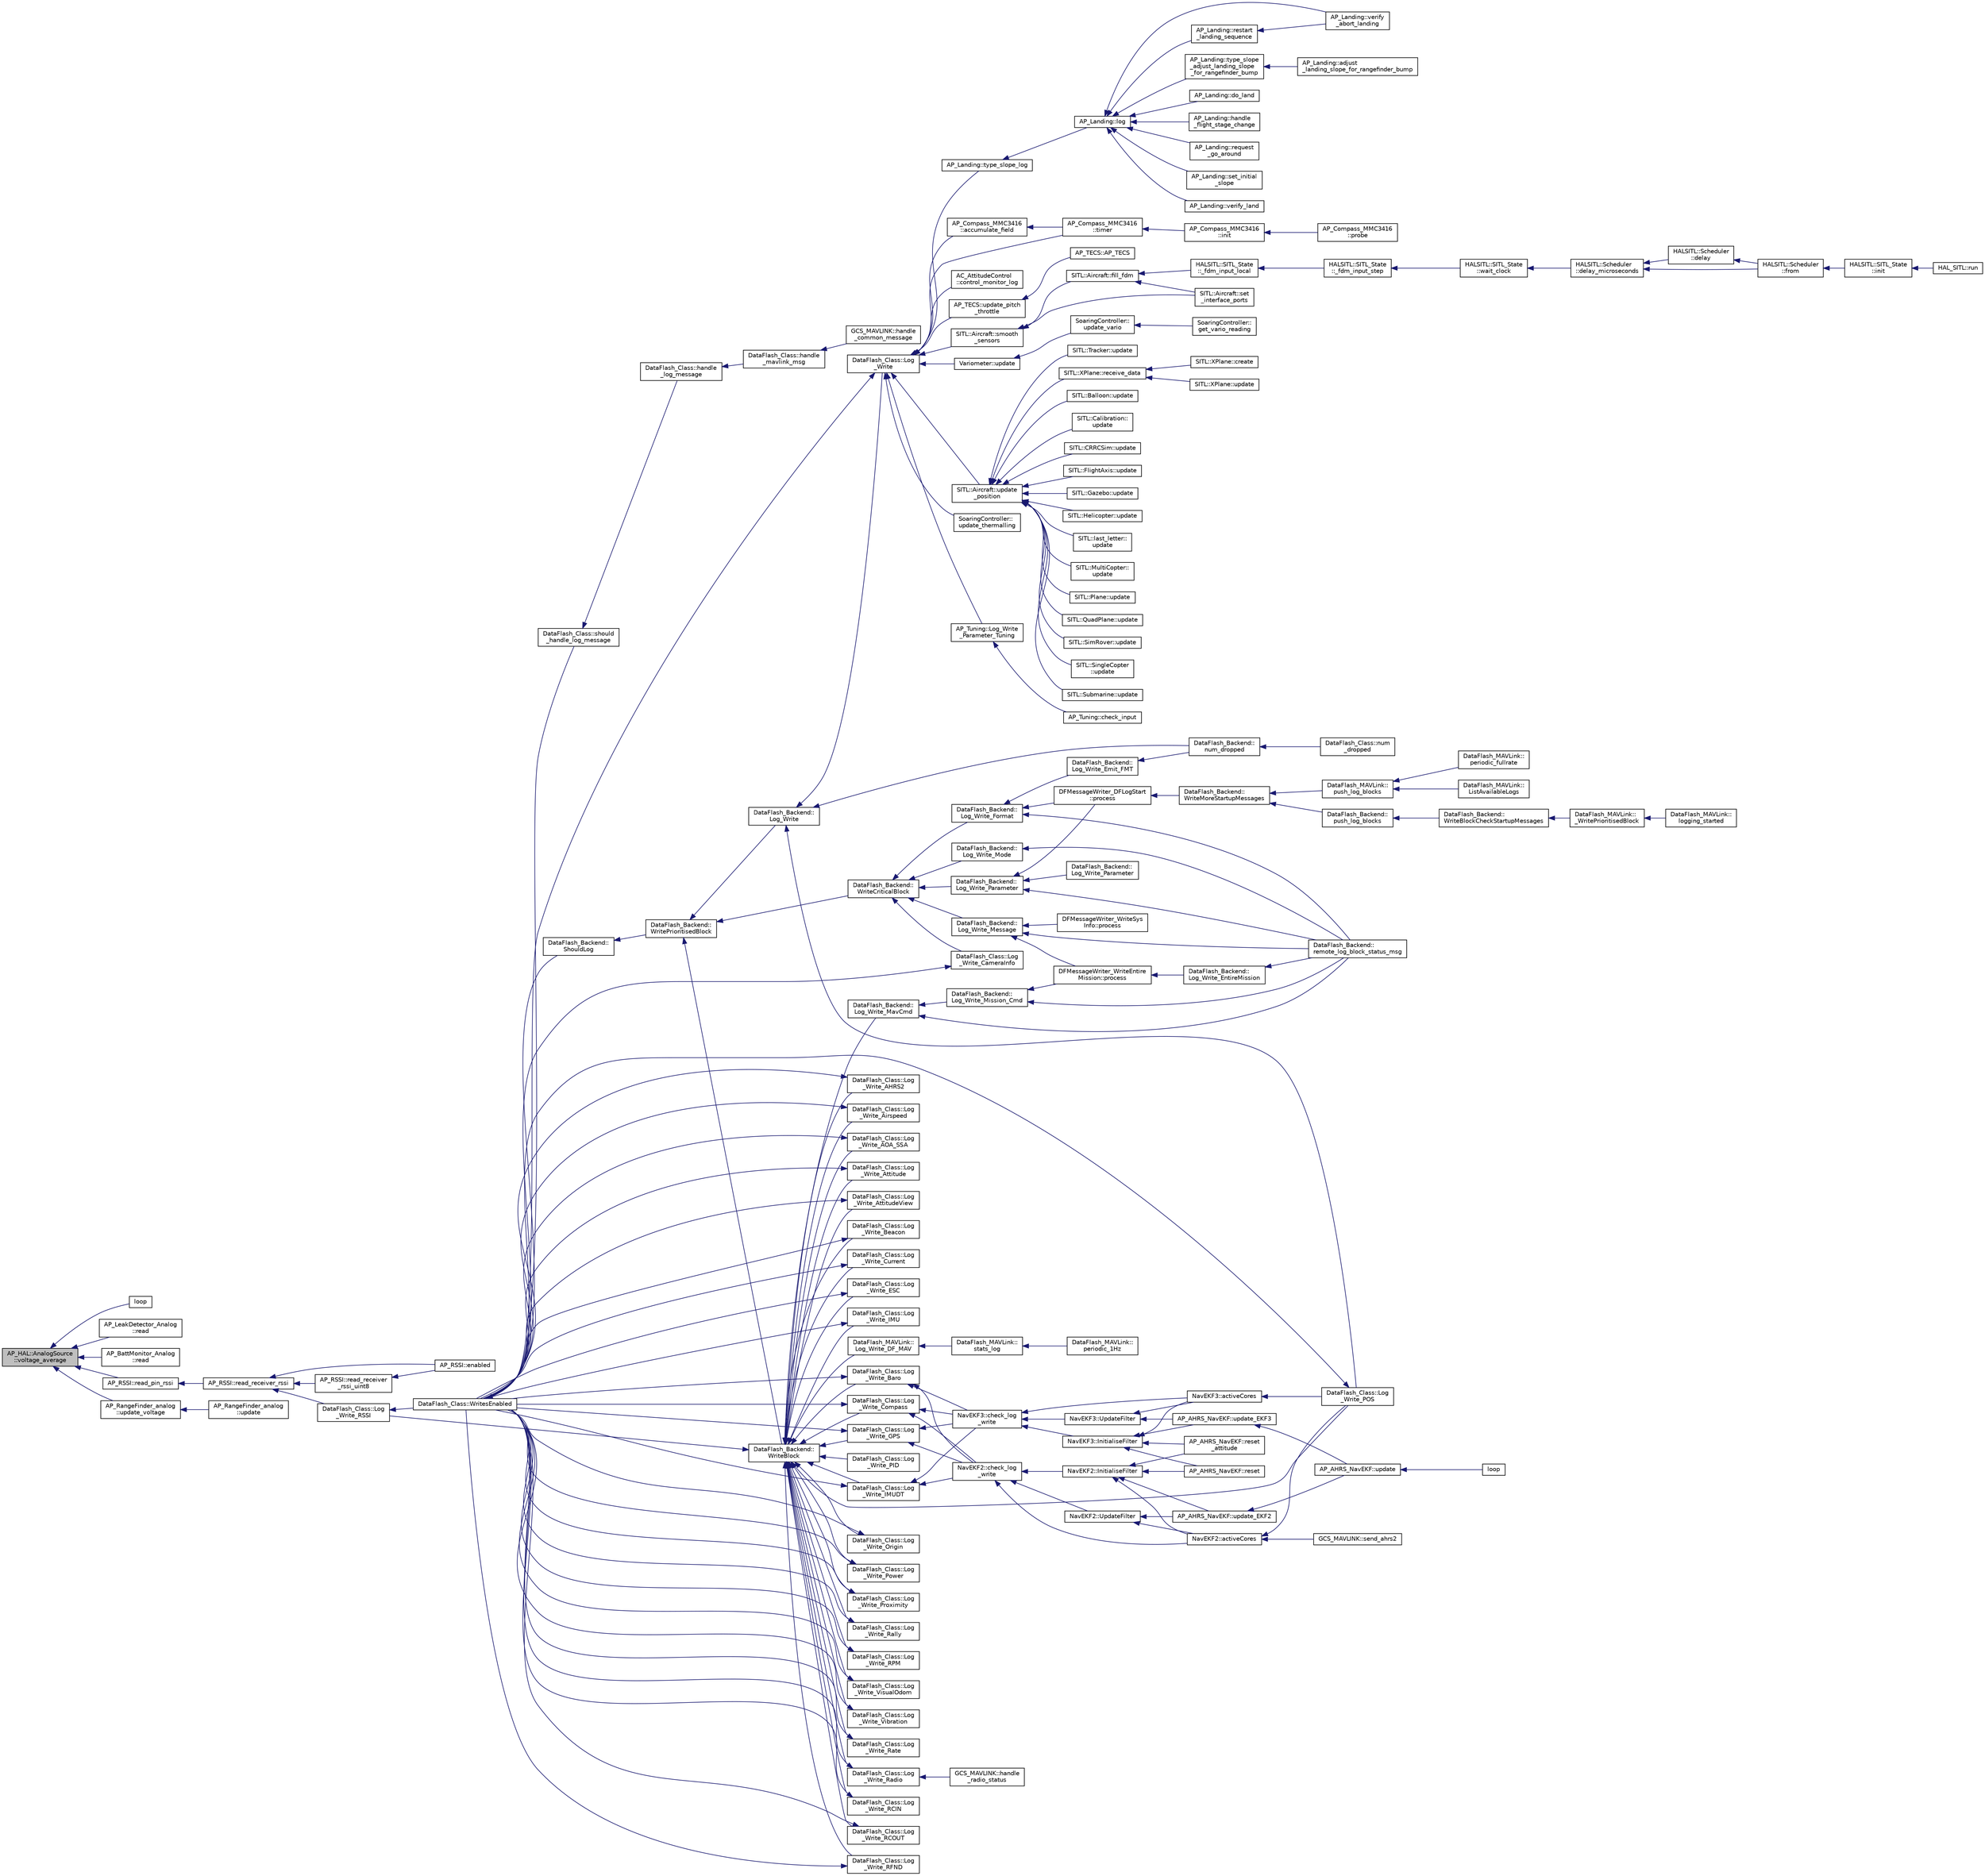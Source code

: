 digraph "AP_HAL::AnalogSource::voltage_average"
{
 // INTERACTIVE_SVG=YES
  edge [fontname="Helvetica",fontsize="10",labelfontname="Helvetica",labelfontsize="10"];
  node [fontname="Helvetica",fontsize="10",shape=record];
  rankdir="LR";
  Node1 [label="AP_HAL::AnalogSource\l::voltage_average",height=0.2,width=0.4,color="black", fillcolor="grey75", style="filled", fontcolor="black"];
  Node1 -> Node2 [dir="back",color="midnightblue",fontsize="10",style="solid",fontname="Helvetica"];
  Node2 [label="loop",height=0.2,width=0.4,color="black", fillcolor="white", style="filled",URL="$examples_2AnalogIn_2AnalogIn_8cpp.html#afe461d27b9c48d5921c00d521181f12f"];
  Node1 -> Node3 [dir="back",color="midnightblue",fontsize="10",style="solid",fontname="Helvetica"];
  Node3 [label="AP_LeakDetector_Analog\l::read",height=0.2,width=0.4,color="black", fillcolor="white", style="filled",URL="$classAP__LeakDetector__Analog.html#ae6742b990d40b44c8d46417a484431c1"];
  Node1 -> Node4 [dir="back",color="midnightblue",fontsize="10",style="solid",fontname="Helvetica"];
  Node4 [label="AP_BattMonitor_Analog\l::read",height=0.2,width=0.4,color="black", fillcolor="white", style="filled",URL="$classAP__BattMonitor__Analog.html#aea3c22d36fc78bf8d9b8a86a193f3eae",tooltip="Read the battery voltage and current. Should be called at 10hz. "];
  Node1 -> Node5 [dir="back",color="midnightblue",fontsize="10",style="solid",fontname="Helvetica"];
  Node5 [label="AP_RSSI::read_pin_rssi",height=0.2,width=0.4,color="black", fillcolor="white", style="filled",URL="$classAP__RSSI.html#a8730c21d64b6213e0cfd830bed0d0a12"];
  Node5 -> Node6 [dir="back",color="midnightblue",fontsize="10",style="solid",fontname="Helvetica"];
  Node6 [label="AP_RSSI::read_receiver_rssi",height=0.2,width=0.4,color="black", fillcolor="white", style="filled",URL="$classAP__RSSI.html#aaf433294279d2da28157c6036faee2fa"];
  Node6 -> Node7 [dir="back",color="midnightblue",fontsize="10",style="solid",fontname="Helvetica"];
  Node7 [label="AP_RSSI::enabled",height=0.2,width=0.4,color="black", fillcolor="white", style="filled",URL="$classAP__RSSI.html#ab20b00c98c3d64358f968820ffdbb47e"];
  Node6 -> Node8 [dir="back",color="midnightblue",fontsize="10",style="solid",fontname="Helvetica"];
  Node8 [label="DataFlash_Class::Log\l_Write_RSSI",height=0.2,width=0.4,color="black", fillcolor="white", style="filled",URL="$classDataFlash__Class.html#ab89b9493bafe090db104589de9bc100c"];
  Node8 -> Node9 [dir="back",color="midnightblue",fontsize="10",style="solid",fontname="Helvetica"];
  Node9 [label="DataFlash_Class::WritesEnabled",height=0.2,width=0.4,color="black", fillcolor="white", style="filled",URL="$classDataFlash__Class.html#a680528ccef337901407a125439e1f397"];
  Node9 -> Node10 [dir="back",color="midnightblue",fontsize="10",style="solid",fontname="Helvetica"];
  Node10 [label="DataFlash_Class::should\l_handle_log_message",height=0.2,width=0.4,color="black", fillcolor="white", style="filled",URL="$classDataFlash__Class.html#a1f5e7a1ba369422c7df05cd384019b0e"];
  Node10 -> Node11 [dir="back",color="midnightblue",fontsize="10",style="solid",fontname="Helvetica"];
  Node11 [label="DataFlash_Class::handle\l_log_message",height=0.2,width=0.4,color="black", fillcolor="white", style="filled",URL="$classDataFlash__Class.html#a54a0f06df82820b62ec798a212821d25"];
  Node11 -> Node12 [dir="back",color="midnightblue",fontsize="10",style="solid",fontname="Helvetica"];
  Node12 [label="DataFlash_Class::handle\l_mavlink_msg",height=0.2,width=0.4,color="black", fillcolor="white", style="filled",URL="$classDataFlash__Class.html#a06ce95acf59edd4dd3b8aa7246913e7a"];
  Node12 -> Node13 [dir="back",color="midnightblue",fontsize="10",style="solid",fontname="Helvetica"];
  Node13 [label="GCS_MAVLINK::handle\l_common_message",height=0.2,width=0.4,color="black", fillcolor="white", style="filled",URL="$structGCS__MAVLINK.html#a13da94a2548ade6552a5250eb3251e89"];
  Node9 -> Node14 [dir="back",color="midnightblue",fontsize="10",style="solid",fontname="Helvetica"];
  Node14 [label="DataFlash_Backend::\lShouldLog",height=0.2,width=0.4,color="black", fillcolor="white", style="filled",URL="$classDataFlash__Backend.html#ae29c274eff677e46bb9e404656194789"];
  Node14 -> Node15 [dir="back",color="midnightblue",fontsize="10",style="solid",fontname="Helvetica"];
  Node15 [label="DataFlash_Backend::\lWritePrioritisedBlock",height=0.2,width=0.4,color="black", fillcolor="white", style="filled",URL="$classDataFlash__Backend.html#a70bd07e118265442caab0d742cb06abc"];
  Node15 -> Node16 [dir="back",color="midnightblue",fontsize="10",style="solid",fontname="Helvetica"];
  Node16 [label="DataFlash_Backend::\lLog_Write",height=0.2,width=0.4,color="black", fillcolor="white", style="filled",URL="$classDataFlash__Backend.html#a701111d46c96bfab23971267f325ddd3"];
  Node16 -> Node17 [dir="back",color="midnightblue",fontsize="10",style="solid",fontname="Helvetica"];
  Node17 [label="DataFlash_Class::Log\l_Write",height=0.2,width=0.4,color="black", fillcolor="white", style="filled",URL="$classDataFlash__Class.html#a379c836ed19feeac263fcd994b60226b"];
  Node17 -> Node18 [dir="back",color="midnightblue",fontsize="10",style="solid",fontname="Helvetica"];
  Node18 [label="AP_Compass_MMC3416\l::accumulate_field",height=0.2,width=0.4,color="black", fillcolor="white", style="filled",URL="$classAP__Compass__MMC3416.html#aa81525e474696e469db55ad9712a1b4f"];
  Node18 -> Node19 [dir="back",color="midnightblue",fontsize="10",style="solid",fontname="Helvetica"];
  Node19 [label="AP_Compass_MMC3416\l::timer",height=0.2,width=0.4,color="black", fillcolor="white", style="filled",URL="$classAP__Compass__MMC3416.html#a8b5b61173af45f3892c51bbeda783190"];
  Node19 -> Node20 [dir="back",color="midnightblue",fontsize="10",style="solid",fontname="Helvetica"];
  Node20 [label="AP_Compass_MMC3416\l::init",height=0.2,width=0.4,color="black", fillcolor="white", style="filled",URL="$classAP__Compass__MMC3416.html#af9749d12b13a50641e4c2b7b8b702ac2"];
  Node20 -> Node21 [dir="back",color="midnightblue",fontsize="10",style="solid",fontname="Helvetica"];
  Node21 [label="AP_Compass_MMC3416\l::probe",height=0.2,width=0.4,color="black", fillcolor="white", style="filled",URL="$classAP__Compass__MMC3416.html#a45317bd66ff02b0b69e17221ff572261"];
  Node17 -> Node22 [dir="back",color="midnightblue",fontsize="10",style="solid",fontname="Helvetica"];
  Node22 [label="AC_AttitudeControl\l::control_monitor_log",height=0.2,width=0.4,color="black", fillcolor="white", style="filled",URL="$classAC__AttitudeControl.html#a24124a33c8cd7a9cd575d0c16a1e2d5b"];
  Node17 -> Node23 [dir="back",color="midnightblue",fontsize="10",style="solid",fontname="Helvetica"];
  Node23 [label="AP_Tuning::Log_Write\l_Parameter_Tuning",height=0.2,width=0.4,color="black", fillcolor="white", style="filled",URL="$classAP__Tuning.html#abc35074ce5f7c46fbbc644d80c3dc15a"];
  Node23 -> Node24 [dir="back",color="midnightblue",fontsize="10",style="solid",fontname="Helvetica"];
  Node24 [label="AP_Tuning::check_input",height=0.2,width=0.4,color="black", fillcolor="white", style="filled",URL="$classAP__Tuning.html#a26bf8c5e3711e547ce95654ca285fecb"];
  Node17 -> Node25 [dir="back",color="midnightblue",fontsize="10",style="solid",fontname="Helvetica"];
  Node25 [label="SITL::Aircraft::smooth\l_sensors",height=0.2,width=0.4,color="black", fillcolor="white", style="filled",URL="$classSITL_1_1Aircraft.html#a8b835df207c22a4d9bc24b14525ce968"];
  Node25 -> Node26 [dir="back",color="midnightblue",fontsize="10",style="solid",fontname="Helvetica"];
  Node26 [label="SITL::Aircraft::fill_fdm",height=0.2,width=0.4,color="black", fillcolor="white", style="filled",URL="$classSITL_1_1Aircraft.html#a07b38044e8a77d5f48db38e9913e06db"];
  Node26 -> Node27 [dir="back",color="midnightblue",fontsize="10",style="solid",fontname="Helvetica"];
  Node27 [label="HALSITL::SITL_State\l::_fdm_input_local",height=0.2,width=0.4,color="black", fillcolor="white", style="filled",URL="$classHALSITL_1_1SITL__State.html#a141fe78b0702ab2f2ac4cafc221fdb97"];
  Node27 -> Node28 [dir="back",color="midnightblue",fontsize="10",style="solid",fontname="Helvetica"];
  Node28 [label="HALSITL::SITL_State\l::_fdm_input_step",height=0.2,width=0.4,color="black", fillcolor="white", style="filled",URL="$classHALSITL_1_1SITL__State.html#ae31c93a26ca780bb508dded2498e2e93"];
  Node28 -> Node29 [dir="back",color="midnightblue",fontsize="10",style="solid",fontname="Helvetica"];
  Node29 [label="HALSITL::SITL_State\l::wait_clock",height=0.2,width=0.4,color="black", fillcolor="white", style="filled",URL="$classHALSITL_1_1SITL__State.html#a3eeaf330efded46259bbf64fc53e6b9f"];
  Node29 -> Node30 [dir="back",color="midnightblue",fontsize="10",style="solid",fontname="Helvetica"];
  Node30 [label="HALSITL::Scheduler\l::delay_microseconds",height=0.2,width=0.4,color="black", fillcolor="white", style="filled",URL="$classHALSITL_1_1Scheduler.html#a4cffd5bcba0175bf49c7aa75ff3bf09a"];
  Node30 -> Node31 [dir="back",color="midnightblue",fontsize="10",style="solid",fontname="Helvetica"];
  Node31 [label="HALSITL::Scheduler\l::from",height=0.2,width=0.4,color="black", fillcolor="white", style="filled",URL="$classHALSITL_1_1Scheduler.html#a2c3ea70328333081349821921242cb39"];
  Node31 -> Node32 [dir="back",color="midnightblue",fontsize="10",style="solid",fontname="Helvetica"];
  Node32 [label="HALSITL::SITL_State\l::init",height=0.2,width=0.4,color="black", fillcolor="white", style="filled",URL="$classHALSITL_1_1SITL__State.html#a7059cb4e279007aae9b06757a68c15af"];
  Node32 -> Node33 [dir="back",color="midnightblue",fontsize="10",style="solid",fontname="Helvetica"];
  Node33 [label="HAL_SITL::run",height=0.2,width=0.4,color="black", fillcolor="white", style="filled",URL="$classHAL__SITL.html#add0e35ac5a212a6b187c55186c8f026a"];
  Node30 -> Node34 [dir="back",color="midnightblue",fontsize="10",style="solid",fontname="Helvetica"];
  Node34 [label="HALSITL::Scheduler\l::delay",height=0.2,width=0.4,color="black", fillcolor="white", style="filled",URL="$classHALSITL_1_1Scheduler.html#a14f3239ecbb9889823b20dc9de655c2f"];
  Node34 -> Node31 [dir="back",color="midnightblue",fontsize="10",style="solid",fontname="Helvetica"];
  Node26 -> Node35 [dir="back",color="midnightblue",fontsize="10",style="solid",fontname="Helvetica"];
  Node35 [label="SITL::Aircraft::set\l_interface_ports",height=0.2,width=0.4,color="black", fillcolor="white", style="filled",URL="$classSITL_1_1Aircraft.html#a061f04e9f5bc75cc1f250a4e7c3d8421"];
  Node25 -> Node35 [dir="back",color="midnightblue",fontsize="10",style="solid",fontname="Helvetica"];
  Node17 -> Node19 [dir="back",color="midnightblue",fontsize="10",style="solid",fontname="Helvetica"];
  Node17 -> Node36 [dir="back",color="midnightblue",fontsize="10",style="solid",fontname="Helvetica"];
  Node36 [label="AP_Landing::type_slope_log",height=0.2,width=0.4,color="black", fillcolor="white", style="filled",URL="$classAP__Landing.html#ac0b5a7424b989984441d47159f9e691c"];
  Node36 -> Node37 [dir="back",color="midnightblue",fontsize="10",style="solid",fontname="Helvetica"];
  Node37 [label="AP_Landing::log",height=0.2,width=0.4,color="black", fillcolor="white", style="filled",URL="$classAP__Landing.html#afbaa15e50629185cb1c1dcb1c41289d8"];
  Node37 -> Node38 [dir="back",color="midnightblue",fontsize="10",style="solid",fontname="Helvetica"];
  Node38 [label="AP_Landing::do_land",height=0.2,width=0.4,color="black", fillcolor="white", style="filled",URL="$classAP__Landing.html#ac7cb51eaa69d1bed262223b56ee2c4ce"];
  Node37 -> Node39 [dir="back",color="midnightblue",fontsize="10",style="solid",fontname="Helvetica"];
  Node39 [label="AP_Landing::handle\l_flight_stage_change",height=0.2,width=0.4,color="black", fillcolor="white", style="filled",URL="$classAP__Landing.html#a9f6d861fd1bf8df96c061931179095c0"];
  Node37 -> Node40 [dir="back",color="midnightblue",fontsize="10",style="solid",fontname="Helvetica"];
  Node40 [label="AP_Landing::request\l_go_around",height=0.2,width=0.4,color="black", fillcolor="white", style="filled",URL="$classAP__Landing.html#afc506451afaaca18bebe5746f1caf448"];
  Node37 -> Node41 [dir="back",color="midnightblue",fontsize="10",style="solid",fontname="Helvetica"];
  Node41 [label="AP_Landing::restart\l_landing_sequence",height=0.2,width=0.4,color="black", fillcolor="white", style="filled",URL="$classAP__Landing.html#a4cb652398231c274e6061aa6b211366b"];
  Node41 -> Node42 [dir="back",color="midnightblue",fontsize="10",style="solid",fontname="Helvetica"];
  Node42 [label="AP_Landing::verify\l_abort_landing",height=0.2,width=0.4,color="black", fillcolor="white", style="filled",URL="$classAP__Landing.html#a23d5d937afe630bfa1d3eeea5d767e4b"];
  Node37 -> Node43 [dir="back",color="midnightblue",fontsize="10",style="solid",fontname="Helvetica"];
  Node43 [label="AP_Landing::set_initial\l_slope",height=0.2,width=0.4,color="black", fillcolor="white", style="filled",URL="$classAP__Landing.html#a7e905f0cb574cb49a778b18906362736"];
  Node37 -> Node44 [dir="back",color="midnightblue",fontsize="10",style="solid",fontname="Helvetica"];
  Node44 [label="AP_Landing::type_slope\l_adjust_landing_slope\l_for_rangefinder_bump",height=0.2,width=0.4,color="black", fillcolor="white", style="filled",URL="$classAP__Landing.html#a68317a4d27e65aadc7013a9363da5ce3"];
  Node44 -> Node45 [dir="back",color="midnightblue",fontsize="10",style="solid",fontname="Helvetica"];
  Node45 [label="AP_Landing::adjust\l_landing_slope_for_rangefinder_bump",height=0.2,width=0.4,color="black", fillcolor="white", style="filled",URL="$classAP__Landing.html#aca701ba52726269447500bdf654b3b10"];
  Node37 -> Node42 [dir="back",color="midnightblue",fontsize="10",style="solid",fontname="Helvetica"];
  Node37 -> Node46 [dir="back",color="midnightblue",fontsize="10",style="solid",fontname="Helvetica"];
  Node46 [label="AP_Landing::verify_land",height=0.2,width=0.4,color="black", fillcolor="white", style="filled",URL="$classAP__Landing.html#afdbc34de818b9cb366336c23660fd495"];
  Node17 -> Node47 [dir="back",color="midnightblue",fontsize="10",style="solid",fontname="Helvetica"];
  Node47 [label="Variometer::update",height=0.2,width=0.4,color="black", fillcolor="white", style="filled",URL="$classVariometer.html#ae8429634659d6e7f64a64992380e7b2b"];
  Node47 -> Node48 [dir="back",color="midnightblue",fontsize="10",style="solid",fontname="Helvetica"];
  Node48 [label="SoaringController::\lupdate_vario",height=0.2,width=0.4,color="black", fillcolor="white", style="filled",URL="$classSoaringController.html#a7adf701742d2ba2f2e699b9e3ce1b955"];
  Node48 -> Node49 [dir="back",color="midnightblue",fontsize="10",style="solid",fontname="Helvetica"];
  Node49 [label="SoaringController::\lget_vario_reading",height=0.2,width=0.4,color="black", fillcolor="white", style="filled",URL="$classSoaringController.html#aea41b313738070dceb7c4953d4873342"];
  Node17 -> Node50 [dir="back",color="midnightblue",fontsize="10",style="solid",fontname="Helvetica"];
  Node50 [label="AP_TECS::update_pitch\l_throttle",height=0.2,width=0.4,color="black", fillcolor="white", style="filled",URL="$classAP__TECS.html#ad9fdee521b36fe15ab8ab06a35717c5a"];
  Node50 -> Node51 [dir="back",color="midnightblue",fontsize="10",style="solid",fontname="Helvetica"];
  Node51 [label="AP_TECS::AP_TECS",height=0.2,width=0.4,color="black", fillcolor="white", style="filled",URL="$classAP__TECS.html#a01d6d2b6f4c4151838115b13020d8990"];
  Node17 -> Node52 [dir="back",color="midnightblue",fontsize="10",style="solid",fontname="Helvetica"];
  Node52 [label="SITL::Aircraft::update\l_position",height=0.2,width=0.4,color="black", fillcolor="white", style="filled",URL="$classSITL_1_1Aircraft.html#a4a72b2c0617cf55b24b062daaae685b9"];
  Node52 -> Node53 [dir="back",color="midnightblue",fontsize="10",style="solid",fontname="Helvetica"];
  Node53 [label="SITL::Balloon::update",height=0.2,width=0.4,color="black", fillcolor="white", style="filled",URL="$classSITL_1_1Balloon.html#a34f5716a3c9ba0805d89dc36656ae90c"];
  Node52 -> Node54 [dir="back",color="midnightblue",fontsize="10",style="solid",fontname="Helvetica"];
  Node54 [label="SITL::Calibration::\lupdate",height=0.2,width=0.4,color="black", fillcolor="white", style="filled",URL="$classSITL_1_1Calibration.html#a0c3f60adfbc5d68ae425883af18b62f4"];
  Node52 -> Node55 [dir="back",color="midnightblue",fontsize="10",style="solid",fontname="Helvetica"];
  Node55 [label="SITL::CRRCSim::update",height=0.2,width=0.4,color="black", fillcolor="white", style="filled",URL="$classSITL_1_1CRRCSim.html#ada236d396837feb2c5efe885ea504f87"];
  Node52 -> Node56 [dir="back",color="midnightblue",fontsize="10",style="solid",fontname="Helvetica"];
  Node56 [label="SITL::FlightAxis::update",height=0.2,width=0.4,color="black", fillcolor="white", style="filled",URL="$classSITL_1_1FlightAxis.html#abea39b8171735bf99ad90267f6be4c42"];
  Node52 -> Node57 [dir="back",color="midnightblue",fontsize="10",style="solid",fontname="Helvetica"];
  Node57 [label="SITL::Gazebo::update",height=0.2,width=0.4,color="black", fillcolor="white", style="filled",URL="$classSITL_1_1Gazebo.html#a120a541070549b98ba4740c91abf97a7"];
  Node52 -> Node58 [dir="back",color="midnightblue",fontsize="10",style="solid",fontname="Helvetica"];
  Node58 [label="SITL::Helicopter::update",height=0.2,width=0.4,color="black", fillcolor="white", style="filled",URL="$classSITL_1_1Helicopter.html#a0e8602ead0fe804552ab7ade9a1b171e"];
  Node52 -> Node59 [dir="back",color="midnightblue",fontsize="10",style="solid",fontname="Helvetica"];
  Node59 [label="SITL::last_letter::\lupdate",height=0.2,width=0.4,color="black", fillcolor="white", style="filled",URL="$classSITL_1_1last__letter.html#ae4e6d3acea9730faa873e8d25b876d19"];
  Node52 -> Node60 [dir="back",color="midnightblue",fontsize="10",style="solid",fontname="Helvetica"];
  Node60 [label="SITL::MultiCopter::\lupdate",height=0.2,width=0.4,color="black", fillcolor="white", style="filled",URL="$classSITL_1_1MultiCopter.html#ad4df8bcd20625ce425cc9d73f9aa6a20"];
  Node52 -> Node61 [dir="back",color="midnightblue",fontsize="10",style="solid",fontname="Helvetica"];
  Node61 [label="SITL::Plane::update",height=0.2,width=0.4,color="black", fillcolor="white", style="filled",URL="$classSITL_1_1Plane.html#a7852409df29e250b1903384d1446930c"];
  Node52 -> Node62 [dir="back",color="midnightblue",fontsize="10",style="solid",fontname="Helvetica"];
  Node62 [label="SITL::QuadPlane::update",height=0.2,width=0.4,color="black", fillcolor="white", style="filled",URL="$classSITL_1_1QuadPlane.html#af9068f0de1894f5afc49481c869e3b6c"];
  Node52 -> Node63 [dir="back",color="midnightblue",fontsize="10",style="solid",fontname="Helvetica"];
  Node63 [label="SITL::SimRover::update",height=0.2,width=0.4,color="black", fillcolor="white", style="filled",URL="$classSITL_1_1SimRover.html#a0692a116e9c7cff78adb0b08b0d571b2"];
  Node52 -> Node64 [dir="back",color="midnightblue",fontsize="10",style="solid",fontname="Helvetica"];
  Node64 [label="SITL::SingleCopter\l::update",height=0.2,width=0.4,color="black", fillcolor="white", style="filled",URL="$classSITL_1_1SingleCopter.html#a07d0997518b86260a6a80b914733d7b5"];
  Node52 -> Node65 [dir="back",color="midnightblue",fontsize="10",style="solid",fontname="Helvetica"];
  Node65 [label="SITL::Submarine::update",height=0.2,width=0.4,color="black", fillcolor="white", style="filled",URL="$classSITL_1_1Submarine.html#ae172876dbb527df84dfb38c9fa383878"];
  Node52 -> Node66 [dir="back",color="midnightblue",fontsize="10",style="solid",fontname="Helvetica"];
  Node66 [label="SITL::Tracker::update",height=0.2,width=0.4,color="black", fillcolor="white", style="filled",URL="$classSITL_1_1Tracker.html#aa2d26c0841ead98b60a9291eb4d74b71"];
  Node52 -> Node67 [dir="back",color="midnightblue",fontsize="10",style="solid",fontname="Helvetica"];
  Node67 [label="SITL::XPlane::receive_data",height=0.2,width=0.4,color="black", fillcolor="white", style="filled",URL="$classSITL_1_1XPlane.html#ab30e1d12c7ebc3699a29f3442804a68b"];
  Node67 -> Node68 [dir="back",color="midnightblue",fontsize="10",style="solid",fontname="Helvetica"];
  Node68 [label="SITL::XPlane::update",height=0.2,width=0.4,color="black", fillcolor="white", style="filled",URL="$classSITL_1_1XPlane.html#abc5e72c8fd3445fcb19b6b1d42ec9970"];
  Node67 -> Node69 [dir="back",color="midnightblue",fontsize="10",style="solid",fontname="Helvetica"];
  Node69 [label="SITL::XPlane::create",height=0.2,width=0.4,color="black", fillcolor="white", style="filled",URL="$classSITL_1_1XPlane.html#a5cbab32f016edeff5108ded953c17cbe"];
  Node17 -> Node70 [dir="back",color="midnightblue",fontsize="10",style="solid",fontname="Helvetica"];
  Node70 [label="SoaringController::\lupdate_thermalling",height=0.2,width=0.4,color="black", fillcolor="white", style="filled",URL="$classSoaringController.html#abfbc693fd6c93da20fb098aedf6fd596"];
  Node17 -> Node9 [dir="back",color="midnightblue",fontsize="10",style="solid",fontname="Helvetica"];
  Node16 -> Node71 [dir="back",color="midnightblue",fontsize="10",style="solid",fontname="Helvetica"];
  Node71 [label="DataFlash_Class::Log\l_Write_POS",height=0.2,width=0.4,color="black", fillcolor="white", style="filled",URL="$classDataFlash__Class.html#a46e58faaa53c44516433f6bb7bde4163"];
  Node71 -> Node9 [dir="back",color="midnightblue",fontsize="10",style="solid",fontname="Helvetica"];
  Node16 -> Node72 [dir="back",color="midnightblue",fontsize="10",style="solid",fontname="Helvetica"];
  Node72 [label="DataFlash_Backend::\lnum_dropped",height=0.2,width=0.4,color="black", fillcolor="white", style="filled",URL="$classDataFlash__Backend.html#a944c1f573e2cd12e7ff491d48898d446"];
  Node72 -> Node73 [dir="back",color="midnightblue",fontsize="10",style="solid",fontname="Helvetica"];
  Node73 [label="DataFlash_Class::num\l_dropped",height=0.2,width=0.4,color="black", fillcolor="white", style="filled",URL="$classDataFlash__Class.html#a3b01d9a49c319ca3995df9b1649b9249"];
  Node15 -> Node74 [dir="back",color="midnightblue",fontsize="10",style="solid",fontname="Helvetica"];
  Node74 [label="DataFlash_Backend::\lWriteBlock",height=0.2,width=0.4,color="black", fillcolor="white", style="filled",URL="$classDataFlash__Backend.html#aed94b3ad1fd7333ddd7c2e20c3433d52"];
  Node74 -> Node75 [dir="back",color="midnightblue",fontsize="10",style="solid",fontname="Helvetica"];
  Node75 [label="DataFlash_Class::Log\l_Write_AHRS2",height=0.2,width=0.4,color="black", fillcolor="white", style="filled",URL="$classDataFlash__Class.html#ad81bca014959c6b0a6714ea0d83c409f"];
  Node75 -> Node9 [dir="back",color="midnightblue",fontsize="10",style="solid",fontname="Helvetica"];
  Node74 -> Node76 [dir="back",color="midnightblue",fontsize="10",style="solid",fontname="Helvetica"];
  Node76 [label="DataFlash_Class::Log\l_Write_Airspeed",height=0.2,width=0.4,color="black", fillcolor="white", style="filled",URL="$classDataFlash__Class.html#a6a38481f36ae833e7093c41a0e72be31"];
  Node76 -> Node9 [dir="back",color="midnightblue",fontsize="10",style="solid",fontname="Helvetica"];
  Node74 -> Node77 [dir="back",color="midnightblue",fontsize="10",style="solid",fontname="Helvetica"];
  Node77 [label="DataFlash_Class::Log\l_Write_AOA_SSA",height=0.2,width=0.4,color="black", fillcolor="white", style="filled",URL="$classDataFlash__Class.html#a07c6e6dc1aeb58b8f3255a63e0d5a430"];
  Node77 -> Node9 [dir="back",color="midnightblue",fontsize="10",style="solid",fontname="Helvetica"];
  Node74 -> Node78 [dir="back",color="midnightblue",fontsize="10",style="solid",fontname="Helvetica"];
  Node78 [label="DataFlash_Class::Log\l_Write_Attitude",height=0.2,width=0.4,color="black", fillcolor="white", style="filled",URL="$classDataFlash__Class.html#a100c0458780b38dd0ccc4a7381827b3c"];
  Node78 -> Node9 [dir="back",color="midnightblue",fontsize="10",style="solid",fontname="Helvetica"];
  Node74 -> Node79 [dir="back",color="midnightblue",fontsize="10",style="solid",fontname="Helvetica"];
  Node79 [label="DataFlash_Class::Log\l_Write_AttitudeView",height=0.2,width=0.4,color="black", fillcolor="white", style="filled",URL="$classDataFlash__Class.html#abf48a5cb3c39a255385d3853beb1b5d7"];
  Node79 -> Node9 [dir="back",color="midnightblue",fontsize="10",style="solid",fontname="Helvetica"];
  Node74 -> Node80 [dir="back",color="midnightblue",fontsize="10",style="solid",fontname="Helvetica"];
  Node80 [label="DataFlash_Class::Log\l_Write_Baro",height=0.2,width=0.4,color="black", fillcolor="white", style="filled",URL="$classDataFlash__Class.html#a4a12c2f2025e0a63d6ec85602857d0cb"];
  Node80 -> Node81 [dir="back",color="midnightblue",fontsize="10",style="solid",fontname="Helvetica"];
  Node81 [label="NavEKF3::check_log\l_write",height=0.2,width=0.4,color="black", fillcolor="white", style="filled",URL="$classNavEKF3.html#afa5a1b626563d35ad95545e8f056214b"];
  Node81 -> Node82 [dir="back",color="midnightblue",fontsize="10",style="solid",fontname="Helvetica"];
  Node82 [label="NavEKF3::activeCores",height=0.2,width=0.4,color="black", fillcolor="white", style="filled",URL="$classNavEKF3.html#a3e1f50ad977a17222fcd7a6851b0f2ec"];
  Node82 -> Node71 [dir="back",color="midnightblue",fontsize="10",style="solid",fontname="Helvetica"];
  Node81 -> Node83 [dir="back",color="midnightblue",fontsize="10",style="solid",fontname="Helvetica"];
  Node83 [label="NavEKF3::InitialiseFilter",height=0.2,width=0.4,color="black", fillcolor="white", style="filled",URL="$classNavEKF3.html#a07f064fa513fbb6e7188141904f3b5b5"];
  Node83 -> Node82 [dir="back",color="midnightblue",fontsize="10",style="solid",fontname="Helvetica"];
  Node83 -> Node84 [dir="back",color="midnightblue",fontsize="10",style="solid",fontname="Helvetica"];
  Node84 [label="AP_AHRS_NavEKF::reset",height=0.2,width=0.4,color="black", fillcolor="white", style="filled",URL="$classAP__AHRS__NavEKF.html#a532ff0df024a4537e5a108c42ba405a7"];
  Node83 -> Node85 [dir="back",color="midnightblue",fontsize="10",style="solid",fontname="Helvetica"];
  Node85 [label="AP_AHRS_NavEKF::reset\l_attitude",height=0.2,width=0.4,color="black", fillcolor="white", style="filled",URL="$classAP__AHRS__NavEKF.html#a9bd3c7f1793a48cd0d736b19fbfaf19a"];
  Node83 -> Node86 [dir="back",color="midnightblue",fontsize="10",style="solid",fontname="Helvetica"];
  Node86 [label="AP_AHRS_NavEKF::update_EKF3",height=0.2,width=0.4,color="black", fillcolor="white", style="filled",URL="$classAP__AHRS__NavEKF.html#a324160404f12959e955554f5aed26459"];
  Node86 -> Node87 [dir="back",color="midnightblue",fontsize="10",style="solid",fontname="Helvetica"];
  Node87 [label="AP_AHRS_NavEKF::update",height=0.2,width=0.4,color="black", fillcolor="white", style="filled",URL="$classAP__AHRS__NavEKF.html#ac8111979c5dc37a55b2c50818534ea52"];
  Node87 -> Node88 [dir="back",color="midnightblue",fontsize="10",style="solid",fontname="Helvetica"];
  Node88 [label="loop",height=0.2,width=0.4,color="black", fillcolor="white", style="filled",URL="$AHRS__Test_8cpp.html#afe461d27b9c48d5921c00d521181f12f"];
  Node81 -> Node89 [dir="back",color="midnightblue",fontsize="10",style="solid",fontname="Helvetica"];
  Node89 [label="NavEKF3::UpdateFilter",height=0.2,width=0.4,color="black", fillcolor="white", style="filled",URL="$classNavEKF3.html#a477020fcf29376e0c2205dbf79728104"];
  Node89 -> Node82 [dir="back",color="midnightblue",fontsize="10",style="solid",fontname="Helvetica"];
  Node89 -> Node86 [dir="back",color="midnightblue",fontsize="10",style="solid",fontname="Helvetica"];
  Node80 -> Node90 [dir="back",color="midnightblue",fontsize="10",style="solid",fontname="Helvetica"];
  Node90 [label="NavEKF2::check_log\l_write",height=0.2,width=0.4,color="black", fillcolor="white", style="filled",URL="$classNavEKF2.html#a124df957952b2cb0c04e4318a173f67a"];
  Node90 -> Node91 [dir="back",color="midnightblue",fontsize="10",style="solid",fontname="Helvetica"];
  Node91 [label="NavEKF2::activeCores",height=0.2,width=0.4,color="black", fillcolor="white", style="filled",URL="$classNavEKF2.html#ab18af2714c15fcf190493c01e2a28c73"];
  Node91 -> Node71 [dir="back",color="midnightblue",fontsize="10",style="solid",fontname="Helvetica"];
  Node91 -> Node92 [dir="back",color="midnightblue",fontsize="10",style="solid",fontname="Helvetica"];
  Node92 [label="GCS_MAVLINK::send_ahrs2",height=0.2,width=0.4,color="black", fillcolor="white", style="filled",URL="$structGCS__MAVLINK.html#a558ba3447048b78cb9dde460053e2741"];
  Node90 -> Node93 [dir="back",color="midnightblue",fontsize="10",style="solid",fontname="Helvetica"];
  Node93 [label="NavEKF2::InitialiseFilter",height=0.2,width=0.4,color="black", fillcolor="white", style="filled",URL="$classNavEKF2.html#a9c447b8d84abf2dfc845ddbbbad46a2b"];
  Node93 -> Node91 [dir="back",color="midnightblue",fontsize="10",style="solid",fontname="Helvetica"];
  Node93 -> Node84 [dir="back",color="midnightblue",fontsize="10",style="solid",fontname="Helvetica"];
  Node93 -> Node85 [dir="back",color="midnightblue",fontsize="10",style="solid",fontname="Helvetica"];
  Node93 -> Node94 [dir="back",color="midnightblue",fontsize="10",style="solid",fontname="Helvetica"];
  Node94 [label="AP_AHRS_NavEKF::update_EKF2",height=0.2,width=0.4,color="black", fillcolor="white", style="filled",URL="$classAP__AHRS__NavEKF.html#a0187c6d3d4348b002a204c05d3e94b07"];
  Node94 -> Node87 [dir="back",color="midnightblue",fontsize="10",style="solid",fontname="Helvetica"];
  Node90 -> Node95 [dir="back",color="midnightblue",fontsize="10",style="solid",fontname="Helvetica"];
  Node95 [label="NavEKF2::UpdateFilter",height=0.2,width=0.4,color="black", fillcolor="white", style="filled",URL="$classNavEKF2.html#a72815b1bbd9d7ceb0ff7ae52d14516df"];
  Node95 -> Node91 [dir="back",color="midnightblue",fontsize="10",style="solid",fontname="Helvetica"];
  Node95 -> Node94 [dir="back",color="midnightblue",fontsize="10",style="solid",fontname="Helvetica"];
  Node80 -> Node9 [dir="back",color="midnightblue",fontsize="10",style="solid",fontname="Helvetica"];
  Node74 -> Node96 [dir="back",color="midnightblue",fontsize="10",style="solid",fontname="Helvetica"];
  Node96 [label="DataFlash_Class::Log\l_Write_Beacon",height=0.2,width=0.4,color="black", fillcolor="white", style="filled",URL="$classDataFlash__Class.html#abe412cc7c41a691691c24ec560586c45"];
  Node96 -> Node9 [dir="back",color="midnightblue",fontsize="10",style="solid",fontname="Helvetica"];
  Node74 -> Node97 [dir="back",color="midnightblue",fontsize="10",style="solid",fontname="Helvetica"];
  Node97 [label="DataFlash_Class::Log\l_Write_Compass",height=0.2,width=0.4,color="black", fillcolor="white", style="filled",URL="$classDataFlash__Class.html#a5189adf1c5da47c2149ca1d7baa745d8"];
  Node97 -> Node81 [dir="back",color="midnightblue",fontsize="10",style="solid",fontname="Helvetica"];
  Node97 -> Node90 [dir="back",color="midnightblue",fontsize="10",style="solid",fontname="Helvetica"];
  Node97 -> Node9 [dir="back",color="midnightblue",fontsize="10",style="solid",fontname="Helvetica"];
  Node74 -> Node98 [dir="back",color="midnightblue",fontsize="10",style="solid",fontname="Helvetica"];
  Node98 [label="DataFlash_Class::Log\l_Write_Current",height=0.2,width=0.4,color="black", fillcolor="white", style="filled",URL="$classDataFlash__Class.html#a6bc40fe7e7fd0b068700d5b89d85a920"];
  Node98 -> Node9 [dir="back",color="midnightblue",fontsize="10",style="solid",fontname="Helvetica"];
  Node74 -> Node99 [dir="back",color="midnightblue",fontsize="10",style="solid",fontname="Helvetica"];
  Node99 [label="DataFlash_MAVLink::\lLog_Write_DF_MAV",height=0.2,width=0.4,color="black", fillcolor="white", style="filled",URL="$classDataFlash__MAVLink.html#a4e95e48809d7011702476e879415d96c"];
  Node99 -> Node100 [dir="back",color="midnightblue",fontsize="10",style="solid",fontname="Helvetica"];
  Node100 [label="DataFlash_MAVLink::\lstats_log",height=0.2,width=0.4,color="black", fillcolor="white", style="filled",URL="$classDataFlash__MAVLink.html#af0e5de77619126d8d8d1dd06a389717d"];
  Node100 -> Node101 [dir="back",color="midnightblue",fontsize="10",style="solid",fontname="Helvetica"];
  Node101 [label="DataFlash_MAVLink::\lperiodic_1Hz",height=0.2,width=0.4,color="black", fillcolor="white", style="filled",URL="$classDataFlash__MAVLink.html#aff8ee53b8fbc202ef153f112dade8f21"];
  Node74 -> Node102 [dir="back",color="midnightblue",fontsize="10",style="solid",fontname="Helvetica"];
  Node102 [label="DataFlash_Class::Log\l_Write_ESC",height=0.2,width=0.4,color="black", fillcolor="white", style="filled",URL="$classDataFlash__Class.html#a90a22bd1a0d9fff2bde1efdf0d0c9575"];
  Node102 -> Node9 [dir="back",color="midnightblue",fontsize="10",style="solid",fontname="Helvetica"];
  Node74 -> Node103 [dir="back",color="midnightblue",fontsize="10",style="solid",fontname="Helvetica"];
  Node103 [label="DataFlash_Class::Log\l_Write_GPS",height=0.2,width=0.4,color="black", fillcolor="white", style="filled",URL="$classDataFlash__Class.html#a8a9087dec83092f0ea67b6741ff9f32e"];
  Node103 -> Node81 [dir="back",color="midnightblue",fontsize="10",style="solid",fontname="Helvetica"];
  Node103 -> Node90 [dir="back",color="midnightblue",fontsize="10",style="solid",fontname="Helvetica"];
  Node103 -> Node9 [dir="back",color="midnightblue",fontsize="10",style="solid",fontname="Helvetica"];
  Node74 -> Node104 [dir="back",color="midnightblue",fontsize="10",style="solid",fontname="Helvetica"];
  Node104 [label="DataFlash_Class::Log\l_Write_IMU",height=0.2,width=0.4,color="black", fillcolor="white", style="filled",URL="$classDataFlash__Class.html#a805d766e5347af5349e0979a2a07e452"];
  Node104 -> Node9 [dir="back",color="midnightblue",fontsize="10",style="solid",fontname="Helvetica"];
  Node74 -> Node105 [dir="back",color="midnightblue",fontsize="10",style="solid",fontname="Helvetica"];
  Node105 [label="DataFlash_Class::Log\l_Write_IMUDT",height=0.2,width=0.4,color="black", fillcolor="white", style="filled",URL="$classDataFlash__Class.html#a5835f10f0f4c71618a3793d582b3a52a"];
  Node105 -> Node81 [dir="back",color="midnightblue",fontsize="10",style="solid",fontname="Helvetica"];
  Node105 -> Node90 [dir="back",color="midnightblue",fontsize="10",style="solid",fontname="Helvetica"];
  Node105 -> Node9 [dir="back",color="midnightblue",fontsize="10",style="solid",fontname="Helvetica"];
  Node74 -> Node106 [dir="back",color="midnightblue",fontsize="10",style="solid",fontname="Helvetica"];
  Node106 [label="DataFlash_Backend::\lLog_Write_MavCmd",height=0.2,width=0.4,color="black", fillcolor="white", style="filled",URL="$classDataFlash__Backend.html#af0dcded34eb71f36ee8f910424be2061"];
  Node106 -> Node107 [dir="back",color="midnightblue",fontsize="10",style="solid",fontname="Helvetica"];
  Node107 [label="DataFlash_Backend::\lLog_Write_Mission_Cmd",height=0.2,width=0.4,color="black", fillcolor="white", style="filled",URL="$classDataFlash__Backend.html#a570580fce5fc1f96a9cfd6bb75dd8705"];
  Node107 -> Node108 [dir="back",color="midnightblue",fontsize="10",style="solid",fontname="Helvetica"];
  Node108 [label="DFMessageWriter_WriteEntire\lMission::process",height=0.2,width=0.4,color="black", fillcolor="white", style="filled",URL="$classDFMessageWriter__WriteEntireMission.html#a157afd1587cb4756d21bfd04bd64fdd1"];
  Node108 -> Node109 [dir="back",color="midnightblue",fontsize="10",style="solid",fontname="Helvetica"];
  Node109 [label="DataFlash_Backend::\lLog_Write_EntireMission",height=0.2,width=0.4,color="black", fillcolor="white", style="filled",URL="$classDataFlash__Backend.html#a2cf7e12a43bb8ebf9aa3ea073e544f40"];
  Node109 -> Node110 [dir="back",color="midnightblue",fontsize="10",style="solid",fontname="Helvetica"];
  Node110 [label="DataFlash_Backend::\lremote_log_block_status_msg",height=0.2,width=0.4,color="black", fillcolor="white", style="filled",URL="$classDataFlash__Backend.html#acc06500874549df2b2567f069176506e"];
  Node107 -> Node110 [dir="back",color="midnightblue",fontsize="10",style="solid",fontname="Helvetica"];
  Node106 -> Node110 [dir="back",color="midnightblue",fontsize="10",style="solid",fontname="Helvetica"];
  Node74 -> Node111 [dir="back",color="midnightblue",fontsize="10",style="solid",fontname="Helvetica"];
  Node111 [label="DataFlash_Class::Log\l_Write_Origin",height=0.2,width=0.4,color="black", fillcolor="white", style="filled",URL="$classDataFlash__Class.html#a7c9ea84e9cbfd62bac7f1fac7cafa562"];
  Node111 -> Node9 [dir="back",color="midnightblue",fontsize="10",style="solid",fontname="Helvetica"];
  Node74 -> Node112 [dir="back",color="midnightblue",fontsize="10",style="solid",fontname="Helvetica"];
  Node112 [label="DataFlash_Class::Log\l_Write_PID",height=0.2,width=0.4,color="black", fillcolor="white", style="filled",URL="$classDataFlash__Class.html#a92d70f9aa906b4a2ad56f88cf04630ce"];
  Node74 -> Node71 [dir="back",color="midnightblue",fontsize="10",style="solid",fontname="Helvetica"];
  Node74 -> Node113 [dir="back",color="midnightblue",fontsize="10",style="solid",fontname="Helvetica"];
  Node113 [label="DataFlash_Class::Log\l_Write_Power",height=0.2,width=0.4,color="black", fillcolor="white", style="filled",URL="$classDataFlash__Class.html#a0244745bcbf21252169dbca26be44557"];
  Node113 -> Node9 [dir="back",color="midnightblue",fontsize="10",style="solid",fontname="Helvetica"];
  Node74 -> Node114 [dir="back",color="midnightblue",fontsize="10",style="solid",fontname="Helvetica"];
  Node114 [label="DataFlash_Class::Log\l_Write_Proximity",height=0.2,width=0.4,color="black", fillcolor="white", style="filled",URL="$classDataFlash__Class.html#adebf82a1c347a2dbcaf366ea32bc3bc5"];
  Node114 -> Node9 [dir="back",color="midnightblue",fontsize="10",style="solid",fontname="Helvetica"];
  Node74 -> Node115 [dir="back",color="midnightblue",fontsize="10",style="solid",fontname="Helvetica"];
  Node115 [label="DataFlash_Class::Log\l_Write_Radio",height=0.2,width=0.4,color="black", fillcolor="white", style="filled",URL="$classDataFlash__Class.html#ae26cdaa597f952193b6be4436d55c7d6"];
  Node115 -> Node116 [dir="back",color="midnightblue",fontsize="10",style="solid",fontname="Helvetica"];
  Node116 [label="GCS_MAVLINK::handle\l_radio_status",height=0.2,width=0.4,color="black", fillcolor="white", style="filled",URL="$structGCS__MAVLINK.html#a95855cb1b5e848b644d0fdeb1009a031"];
  Node115 -> Node9 [dir="back",color="midnightblue",fontsize="10",style="solid",fontname="Helvetica"];
  Node74 -> Node117 [dir="back",color="midnightblue",fontsize="10",style="solid",fontname="Helvetica"];
  Node117 [label="DataFlash_Class::Log\l_Write_Rally",height=0.2,width=0.4,color="black", fillcolor="white", style="filled",URL="$classDataFlash__Class.html#aa4421dde08afcd932ccbe12aef85055d"];
  Node117 -> Node9 [dir="back",color="midnightblue",fontsize="10",style="solid",fontname="Helvetica"];
  Node74 -> Node118 [dir="back",color="midnightblue",fontsize="10",style="solid",fontname="Helvetica"];
  Node118 [label="DataFlash_Class::Log\l_Write_Rate",height=0.2,width=0.4,color="black", fillcolor="white", style="filled",URL="$classDataFlash__Class.html#a5db08f0e524269d5b88c5919424af11c"];
  Node118 -> Node9 [dir="back",color="midnightblue",fontsize="10",style="solid",fontname="Helvetica"];
  Node74 -> Node119 [dir="back",color="midnightblue",fontsize="10",style="solid",fontname="Helvetica"];
  Node119 [label="DataFlash_Class::Log\l_Write_RCIN",height=0.2,width=0.4,color="black", fillcolor="white", style="filled",URL="$classDataFlash__Class.html#ae3cb0f9ab8db6bcced3f504a2a767081"];
  Node119 -> Node9 [dir="back",color="midnightblue",fontsize="10",style="solid",fontname="Helvetica"];
  Node74 -> Node120 [dir="back",color="midnightblue",fontsize="10",style="solid",fontname="Helvetica"];
  Node120 [label="DataFlash_Class::Log\l_Write_RCOUT",height=0.2,width=0.4,color="black", fillcolor="white", style="filled",URL="$classDataFlash__Class.html#a365196ae7546b5065934ffbdb91066e5"];
  Node120 -> Node9 [dir="back",color="midnightblue",fontsize="10",style="solid",fontname="Helvetica"];
  Node74 -> Node121 [dir="back",color="midnightblue",fontsize="10",style="solid",fontname="Helvetica"];
  Node121 [label="DataFlash_Class::Log\l_Write_RFND",height=0.2,width=0.4,color="black", fillcolor="white", style="filled",URL="$classDataFlash__Class.html#af0a21d8a256a8e1e6f9da5566cc5a168"];
  Node121 -> Node9 [dir="back",color="midnightblue",fontsize="10",style="solid",fontname="Helvetica"];
  Node74 -> Node122 [dir="back",color="midnightblue",fontsize="10",style="solid",fontname="Helvetica"];
  Node122 [label="DataFlash_Class::Log\l_Write_RPM",height=0.2,width=0.4,color="black", fillcolor="white", style="filled",URL="$classDataFlash__Class.html#aa5d9034787597e35040f6b9624bf9b6c"];
  Node122 -> Node9 [dir="back",color="midnightblue",fontsize="10",style="solid",fontname="Helvetica"];
  Node74 -> Node8 [dir="back",color="midnightblue",fontsize="10",style="solid",fontname="Helvetica"];
  Node74 -> Node123 [dir="back",color="midnightblue",fontsize="10",style="solid",fontname="Helvetica"];
  Node123 [label="DataFlash_Class::Log\l_Write_Vibration",height=0.2,width=0.4,color="black", fillcolor="white", style="filled",URL="$classDataFlash__Class.html#af3e28f802f9d4f6be01a5283ada628fe"];
  Node123 -> Node9 [dir="back",color="midnightblue",fontsize="10",style="solid",fontname="Helvetica"];
  Node74 -> Node124 [dir="back",color="midnightblue",fontsize="10",style="solid",fontname="Helvetica"];
  Node124 [label="DataFlash_Class::Log\l_Write_VisualOdom",height=0.2,width=0.4,color="black", fillcolor="white", style="filled",URL="$classDataFlash__Class.html#ab9b4b0869a66719efeef76ea8da2c564"];
  Node124 -> Node9 [dir="back",color="midnightblue",fontsize="10",style="solid",fontname="Helvetica"];
  Node15 -> Node125 [dir="back",color="midnightblue",fontsize="10",style="solid",fontname="Helvetica"];
  Node125 [label="DataFlash_Backend::\lWriteCriticalBlock",height=0.2,width=0.4,color="black", fillcolor="white", style="filled",URL="$classDataFlash__Backend.html#a5be0a9e566b2b525659756204c3353b7"];
  Node125 -> Node126 [dir="back",color="midnightblue",fontsize="10",style="solid",fontname="Helvetica"];
  Node126 [label="DataFlash_Class::Log\l_Write_CameraInfo",height=0.2,width=0.4,color="black", fillcolor="white", style="filled",URL="$classDataFlash__Class.html#af027b69eefd54b04e56a821eeda76e40"];
  Node126 -> Node9 [dir="back",color="midnightblue",fontsize="10",style="solid",fontname="Helvetica"];
  Node125 -> Node127 [dir="back",color="midnightblue",fontsize="10",style="solid",fontname="Helvetica"];
  Node127 [label="DataFlash_Backend::\lLog_Write_Format",height=0.2,width=0.4,color="black", fillcolor="white", style="filled",URL="$classDataFlash__Backend.html#a33c4294acfcecd5db6c923de11893e45"];
  Node127 -> Node128 [dir="back",color="midnightblue",fontsize="10",style="solid",fontname="Helvetica"];
  Node128 [label="DataFlash_Backend::\lLog_Write_Emit_FMT",height=0.2,width=0.4,color="black", fillcolor="white", style="filled",URL="$classDataFlash__Backend.html#a0ed8c2da3963e144758e4df2f14161f8"];
  Node128 -> Node72 [dir="back",color="midnightblue",fontsize="10",style="solid",fontname="Helvetica"];
  Node127 -> Node129 [dir="back",color="midnightblue",fontsize="10",style="solid",fontname="Helvetica"];
  Node129 [label="DFMessageWriter_DFLogStart\l::process",height=0.2,width=0.4,color="black", fillcolor="white", style="filled",URL="$classDFMessageWriter__DFLogStart.html#a81d7ab192bff2616b7649f3d4bdf7ca7"];
  Node129 -> Node130 [dir="back",color="midnightblue",fontsize="10",style="solid",fontname="Helvetica"];
  Node130 [label="DataFlash_Backend::\lWriteMoreStartupMessages",height=0.2,width=0.4,color="black", fillcolor="white", style="filled",URL="$classDataFlash__Backend.html#af17a5022c4e47cfdd56c1a5887e85632"];
  Node130 -> Node131 [dir="back",color="midnightblue",fontsize="10",style="solid",fontname="Helvetica"];
  Node131 [label="DataFlash_MAVLink::\lpush_log_blocks",height=0.2,width=0.4,color="black", fillcolor="white", style="filled",URL="$classDataFlash__MAVLink.html#a250d61a602a4792e744532d41ea38d34"];
  Node131 -> Node132 [dir="back",color="midnightblue",fontsize="10",style="solid",fontname="Helvetica"];
  Node132 [label="DataFlash_MAVLink::\lListAvailableLogs",height=0.2,width=0.4,color="black", fillcolor="white", style="filled",URL="$classDataFlash__MAVLink.html#a7ce5650e9a386a430ca3ba71c7f733f2"];
  Node131 -> Node133 [dir="back",color="midnightblue",fontsize="10",style="solid",fontname="Helvetica"];
  Node133 [label="DataFlash_MAVLink::\lperiodic_fullrate",height=0.2,width=0.4,color="black", fillcolor="white", style="filled",URL="$classDataFlash__MAVLink.html#a62e4eb460ca5b7f9ea2869763518803c"];
  Node130 -> Node134 [dir="back",color="midnightblue",fontsize="10",style="solid",fontname="Helvetica"];
  Node134 [label="DataFlash_Backend::\lpush_log_blocks",height=0.2,width=0.4,color="black", fillcolor="white", style="filled",URL="$classDataFlash__Backend.html#af5ccb067107a1ee7289ec208b5bc3bae"];
  Node134 -> Node135 [dir="back",color="midnightblue",fontsize="10",style="solid",fontname="Helvetica"];
  Node135 [label="DataFlash_Backend::\lWriteBlockCheckStartupMessages",height=0.2,width=0.4,color="black", fillcolor="white", style="filled",URL="$classDataFlash__Backend.html#a82784dcb330ac456bbd1d3333b7c5769"];
  Node135 -> Node136 [dir="back",color="midnightblue",fontsize="10",style="solid",fontname="Helvetica"];
  Node136 [label="DataFlash_MAVLink::\l_WritePrioritisedBlock",height=0.2,width=0.4,color="black", fillcolor="white", style="filled",URL="$classDataFlash__MAVLink.html#a4c05d999aa4a2f077e7bc5f6ee9e50f8"];
  Node136 -> Node137 [dir="back",color="midnightblue",fontsize="10",style="solid",fontname="Helvetica"];
  Node137 [label="DataFlash_MAVLink::\llogging_started",height=0.2,width=0.4,color="black", fillcolor="white", style="filled",URL="$classDataFlash__MAVLink.html#a29ea50e386834a25c9605ac94218b371"];
  Node127 -> Node110 [dir="back",color="midnightblue",fontsize="10",style="solid",fontname="Helvetica"];
  Node125 -> Node138 [dir="back",color="midnightblue",fontsize="10",style="solid",fontname="Helvetica"];
  Node138 [label="DataFlash_Backend::\lLog_Write_Message",height=0.2,width=0.4,color="black", fillcolor="white", style="filled",URL="$classDataFlash__Backend.html#a36de68caf35d162312f55f958c00fc6c"];
  Node138 -> Node139 [dir="back",color="midnightblue",fontsize="10",style="solid",fontname="Helvetica"];
  Node139 [label="DFMessageWriter_WriteSys\lInfo::process",height=0.2,width=0.4,color="black", fillcolor="white", style="filled",URL="$classDFMessageWriter__WriteSysInfo.html#a58c7b3822a65bb8415b33960266a1e83"];
  Node138 -> Node108 [dir="back",color="midnightblue",fontsize="10",style="solid",fontname="Helvetica"];
  Node138 -> Node110 [dir="back",color="midnightblue",fontsize="10",style="solid",fontname="Helvetica"];
  Node125 -> Node140 [dir="back",color="midnightblue",fontsize="10",style="solid",fontname="Helvetica"];
  Node140 [label="DataFlash_Backend::\lLog_Write_Mode",height=0.2,width=0.4,color="black", fillcolor="white", style="filled",URL="$classDataFlash__Backend.html#a09f5553f9e37e58f72cde1a95b2f20f2"];
  Node140 -> Node110 [dir="back",color="midnightblue",fontsize="10",style="solid",fontname="Helvetica"];
  Node125 -> Node141 [dir="back",color="midnightblue",fontsize="10",style="solid",fontname="Helvetica"];
  Node141 [label="DataFlash_Backend::\lLog_Write_Parameter",height=0.2,width=0.4,color="black", fillcolor="white", style="filled",URL="$classDataFlash__Backend.html#a85713efc5d4dfb01c5ef7968f9f2842e"];
  Node141 -> Node142 [dir="back",color="midnightblue",fontsize="10",style="solid",fontname="Helvetica"];
  Node142 [label="DataFlash_Backend::\lLog_Write_Parameter",height=0.2,width=0.4,color="black", fillcolor="white", style="filled",URL="$classDataFlash__Backend.html#a76b0eff7f34874f2a35c4d6241203e6f"];
  Node141 -> Node129 [dir="back",color="midnightblue",fontsize="10",style="solid",fontname="Helvetica"];
  Node141 -> Node110 [dir="back",color="midnightblue",fontsize="10",style="solid",fontname="Helvetica"];
  Node6 -> Node143 [dir="back",color="midnightblue",fontsize="10",style="solid",fontname="Helvetica"];
  Node143 [label="AP_RSSI::read_receiver\l_rssi_uint8",height=0.2,width=0.4,color="black", fillcolor="white", style="filled",URL="$classAP__RSSI.html#ad243edc62e00237673d7a9649fa05dd8"];
  Node143 -> Node7 [dir="back",color="midnightblue",fontsize="10",style="solid",fontname="Helvetica"];
  Node1 -> Node144 [dir="back",color="midnightblue",fontsize="10",style="solid",fontname="Helvetica"];
  Node144 [label="AP_RangeFinder_analog\l::update_voltage",height=0.2,width=0.4,color="black", fillcolor="white", style="filled",URL="$classAP__RangeFinder__analog.html#a79298166e180b5de2cf9f7c9dbcf56ea"];
  Node144 -> Node145 [dir="back",color="midnightblue",fontsize="10",style="solid",fontname="Helvetica"];
  Node145 [label="AP_RangeFinder_analog\l::update",height=0.2,width=0.4,color="black", fillcolor="white", style="filled",URL="$classAP__RangeFinder__analog.html#ad997f109f592a3c9f875655af6ad6de0"];
}
